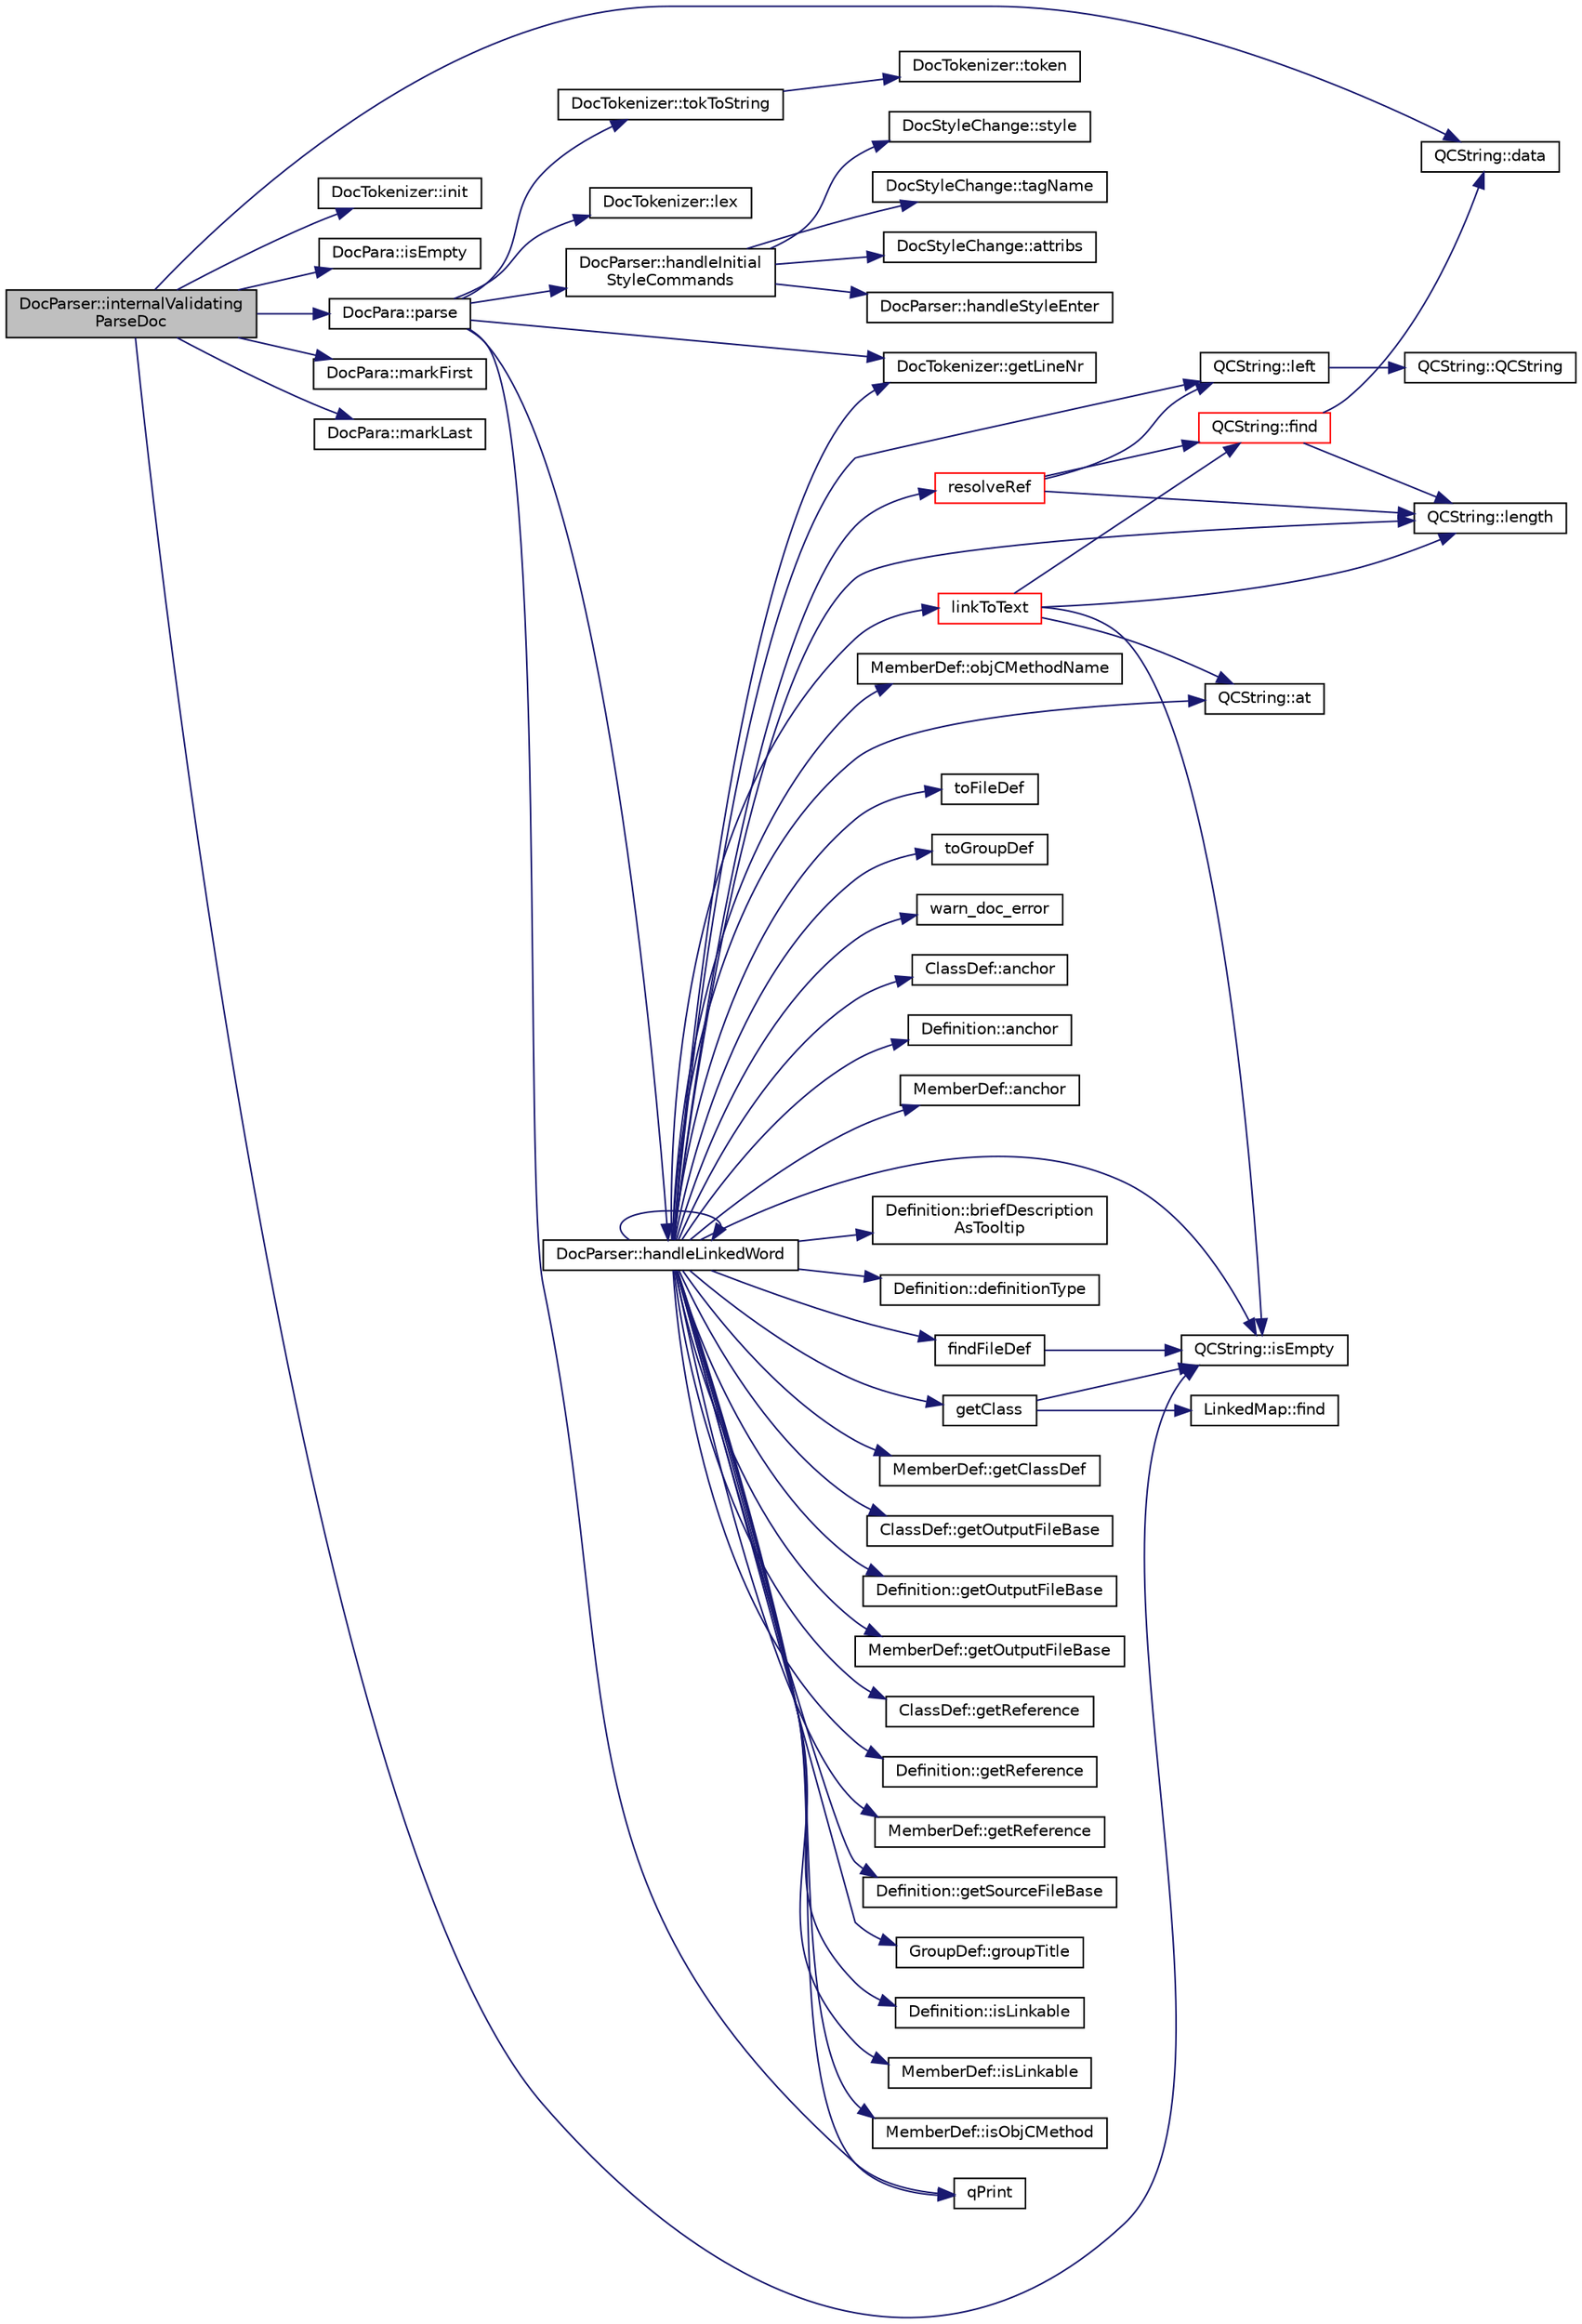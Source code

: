 digraph "DocParser::internalValidatingParseDoc"
{
 // LATEX_PDF_SIZE
  edge [fontname="Helvetica",fontsize="10",labelfontname="Helvetica",labelfontsize="10"];
  node [fontname="Helvetica",fontsize="10",shape=record];
  rankdir="LR";
  Node1 [label="DocParser::internalValidating\lParseDoc",height=0.2,width=0.4,color="black", fillcolor="grey75", style="filled", fontcolor="black",tooltip=" "];
  Node1 -> Node2 [color="midnightblue",fontsize="10",style="solid"];
  Node2 [label="QCString::data",height=0.2,width=0.4,color="black", fillcolor="white", style="filled",URL="$classQCString.html#ac3aa3ac1a1c36d3305eba22a2eb0d098",tooltip=" "];
  Node1 -> Node3 [color="midnightblue",fontsize="10",style="solid"];
  Node3 [label="DocTokenizer::init",height=0.2,width=0.4,color="black", fillcolor="white", style="filled",URL="$classDocTokenizer.html#af12e04557e3425c3af6534c25b16e583",tooltip=" "];
  Node1 -> Node4 [color="midnightblue",fontsize="10",style="solid"];
  Node4 [label="DocPara::isEmpty",height=0.2,width=0.4,color="black", fillcolor="white", style="filled",URL="$classDocPara.html#a004ec58b69c71d43ebf4424b04dc5779",tooltip=" "];
  Node1 -> Node5 [color="midnightblue",fontsize="10",style="solid"];
  Node5 [label="QCString::isEmpty",height=0.2,width=0.4,color="black", fillcolor="white", style="filled",URL="$classQCString.html#a621c4090d69ad7d05ef8e5234376c3d8",tooltip=" "];
  Node1 -> Node6 [color="midnightblue",fontsize="10",style="solid"];
  Node6 [label="DocPara::markFirst",height=0.2,width=0.4,color="black", fillcolor="white", style="filled",URL="$classDocPara.html#a849868e81af1e2ae0da511fa3e5a91b8",tooltip=" "];
  Node1 -> Node7 [color="midnightblue",fontsize="10",style="solid"];
  Node7 [label="DocPara::markLast",height=0.2,width=0.4,color="black", fillcolor="white", style="filled",URL="$classDocPara.html#a569bc5841973bac45491c977814f62e0",tooltip=" "];
  Node1 -> Node8 [color="midnightblue",fontsize="10",style="solid"];
  Node8 [label="DocPara::parse",height=0.2,width=0.4,color="black", fillcolor="white", style="filled",URL="$classDocPara.html#afbe48d84c35630599a17f907df4f9804",tooltip=" "];
  Node8 -> Node9 [color="midnightblue",fontsize="10",style="solid"];
  Node9 [label="DocTokenizer::getLineNr",height=0.2,width=0.4,color="black", fillcolor="white", style="filled",URL="$classDocTokenizer.html#ae5366d3fa4095f81903bcc38ca7c88c7",tooltip=" "];
  Node8 -> Node10 [color="midnightblue",fontsize="10",style="solid"];
  Node10 [label="DocParser::handleInitial\lStyleCommands",height=0.2,width=0.4,color="black", fillcolor="white", style="filled",URL="$classDocParser.html#a392a4d61cb24b52e2affe9926be81639",tooltip=" "];
  Node10 -> Node11 [color="midnightblue",fontsize="10",style="solid"];
  Node11 [label="DocStyleChange::attribs",height=0.2,width=0.4,color="black", fillcolor="white", style="filled",URL="$classDocStyleChange.html#a3c0ac63aee1132f4dbe442366444c99c",tooltip=" "];
  Node10 -> Node12 [color="midnightblue",fontsize="10",style="solid"];
  Node12 [label="DocParser::handleStyleEnter",height=0.2,width=0.4,color="black", fillcolor="white", style="filled",URL="$classDocParser.html#a7b663393eae9130007dfab3a61502549",tooltip=" "];
  Node10 -> Node13 [color="midnightblue",fontsize="10",style="solid"];
  Node13 [label="DocStyleChange::style",height=0.2,width=0.4,color="black", fillcolor="white", style="filled",URL="$classDocStyleChange.html#a56d079390f264e34af453a015bd2e2c9",tooltip=" "];
  Node10 -> Node14 [color="midnightblue",fontsize="10",style="solid"];
  Node14 [label="DocStyleChange::tagName",height=0.2,width=0.4,color="black", fillcolor="white", style="filled",URL="$classDocStyleChange.html#a44ca0ca006829c1ca5d0fb87cb699a84",tooltip=" "];
  Node8 -> Node15 [color="midnightblue",fontsize="10",style="solid"];
  Node15 [label="DocParser::handleLinkedWord",height=0.2,width=0.4,color="black", fillcolor="white", style="filled",URL="$classDocParser.html#a60b3baefbabda53a90974008bd7cfab9",tooltip=" "];
  Node15 -> Node16 [color="midnightblue",fontsize="10",style="solid"];
  Node16 [label="ClassDef::anchor",height=0.2,width=0.4,color="black", fillcolor="white", style="filled",URL="$classClassDef.html#a7016b59e40eefbd4e9a1cc6fa43e0bff",tooltip=" "];
  Node15 -> Node17 [color="midnightblue",fontsize="10",style="solid"];
  Node17 [label="Definition::anchor",height=0.2,width=0.4,color="black", fillcolor="white", style="filled",URL="$classDefinition.html#a56e91f9b76f41208a22cfb2336871604",tooltip=" "];
  Node15 -> Node18 [color="midnightblue",fontsize="10",style="solid"];
  Node18 [label="MemberDef::anchor",height=0.2,width=0.4,color="black", fillcolor="white", style="filled",URL="$classMemberDef.html#a170c6221384447f7e2e9f5a529efef40",tooltip=" "];
  Node15 -> Node19 [color="midnightblue",fontsize="10",style="solid"];
  Node19 [label="QCString::at",height=0.2,width=0.4,color="black", fillcolor="white", style="filled",URL="$classQCString.html#a4c8be5d062cc14919b53ff0a3c8f9a4f",tooltip=" "];
  Node15 -> Node20 [color="midnightblue",fontsize="10",style="solid"];
  Node20 [label="Definition::briefDescription\lAsTooltip",height=0.2,width=0.4,color="black", fillcolor="white", style="filled",URL="$classDefinition.html#a5915353219702c6ea73cc1476bda793a",tooltip=" "];
  Node15 -> Node21 [color="midnightblue",fontsize="10",style="solid"];
  Node21 [label="Definition::definitionType",height=0.2,width=0.4,color="black", fillcolor="white", style="filled",URL="$classDefinition.html#a526c39074637d4b17a3f67df56d961ff",tooltip=" "];
  Node15 -> Node22 [color="midnightblue",fontsize="10",style="solid"];
  Node22 [label="findFileDef",height=0.2,width=0.4,color="black", fillcolor="white", style="filled",URL="$util_8cpp.html#af891990268daeb8713d18d154b84ffdb",tooltip=" "];
  Node22 -> Node5 [color="midnightblue",fontsize="10",style="solid"];
  Node15 -> Node23 [color="midnightblue",fontsize="10",style="solid"];
  Node23 [label="getClass",height=0.2,width=0.4,color="black", fillcolor="white", style="filled",URL="$classdef_8cpp.html#a9682735bd2cf0656eaa944f8b3e364a2",tooltip=" "];
  Node23 -> Node24 [color="midnightblue",fontsize="10",style="solid"];
  Node24 [label="LinkedMap::find",height=0.2,width=0.4,color="black", fillcolor="white", style="filled",URL="$classLinkedMap.html#ad7659775b7de962b4fe0921456baf4f4",tooltip=" "];
  Node23 -> Node5 [color="midnightblue",fontsize="10",style="solid"];
  Node15 -> Node25 [color="midnightblue",fontsize="10",style="solid"];
  Node25 [label="MemberDef::getClassDef",height=0.2,width=0.4,color="black", fillcolor="white", style="filled",URL="$classMemberDef.html#a33ff70edee6691aacaeecf40a1146995",tooltip=" "];
  Node15 -> Node9 [color="midnightblue",fontsize="10",style="solid"];
  Node15 -> Node26 [color="midnightblue",fontsize="10",style="solid"];
  Node26 [label="ClassDef::getOutputFileBase",height=0.2,width=0.4,color="black", fillcolor="white", style="filled",URL="$classClassDef.html#a12a8f241e90a0cb0bdf19c27bf2025b0",tooltip=" "];
  Node15 -> Node27 [color="midnightblue",fontsize="10",style="solid"];
  Node27 [label="Definition::getOutputFileBase",height=0.2,width=0.4,color="black", fillcolor="white", style="filled",URL="$classDefinition.html#acabecdc6bfda2015811eed5f3436322d",tooltip=" "];
  Node15 -> Node28 [color="midnightblue",fontsize="10",style="solid"];
  Node28 [label="MemberDef::getOutputFileBase",height=0.2,width=0.4,color="black", fillcolor="white", style="filled",URL="$classMemberDef.html#a1691f8cc2d90978d091a7d7aae11dd8d",tooltip=" "];
  Node15 -> Node29 [color="midnightblue",fontsize="10",style="solid"];
  Node29 [label="ClassDef::getReference",height=0.2,width=0.4,color="black", fillcolor="white", style="filled",URL="$classClassDef.html#a5ca8b91f73e7989abdceb8958dcb0b59",tooltip=" "];
  Node15 -> Node30 [color="midnightblue",fontsize="10",style="solid"];
  Node30 [label="Definition::getReference",height=0.2,width=0.4,color="black", fillcolor="white", style="filled",URL="$classDefinition.html#aab5f8631606d43a73f371833eb6425ee",tooltip=" "];
  Node15 -> Node31 [color="midnightblue",fontsize="10",style="solid"];
  Node31 [label="MemberDef::getReference",height=0.2,width=0.4,color="black", fillcolor="white", style="filled",URL="$classMemberDef.html#a1fa921f95581774af1de1a29fb24a0c8",tooltip=" "];
  Node15 -> Node32 [color="midnightblue",fontsize="10",style="solid"];
  Node32 [label="Definition::getSourceFileBase",height=0.2,width=0.4,color="black", fillcolor="white", style="filled",URL="$classDefinition.html#ab7ecf3e26ca026ed20af225f332e5fe7",tooltip=" "];
  Node15 -> Node33 [color="midnightblue",fontsize="10",style="solid"];
  Node33 [label="GroupDef::groupTitle",height=0.2,width=0.4,color="black", fillcolor="white", style="filled",URL="$classGroupDef.html#a2caedefd187d92eb8c4afe01d403456e",tooltip=" "];
  Node15 -> Node15 [color="midnightblue",fontsize="10",style="solid"];
  Node15 -> Node5 [color="midnightblue",fontsize="10",style="solid"];
  Node15 -> Node34 [color="midnightblue",fontsize="10",style="solid"];
  Node34 [label="Definition::isLinkable",height=0.2,width=0.4,color="black", fillcolor="white", style="filled",URL="$classDefinition.html#a4002fd79c2d4dcf667c37c83d4214deb",tooltip=" "];
  Node15 -> Node35 [color="midnightblue",fontsize="10",style="solid"];
  Node35 [label="MemberDef::isLinkable",height=0.2,width=0.4,color="black", fillcolor="white", style="filled",URL="$classMemberDef.html#aa0a9d4db2b1fbdd5c728f4b2e4c2694d",tooltip=" "];
  Node15 -> Node36 [color="midnightblue",fontsize="10",style="solid"];
  Node36 [label="MemberDef::isObjCMethod",height=0.2,width=0.4,color="black", fillcolor="white", style="filled",URL="$classMemberDef.html#a146e2a27f8eee953b076a03e42ecf2b4",tooltip=" "];
  Node15 -> Node37 [color="midnightblue",fontsize="10",style="solid"];
  Node37 [label="QCString::left",height=0.2,width=0.4,color="black", fillcolor="white", style="filled",URL="$classQCString.html#aecf8b66312c4e97333219cc344c11a4f",tooltip=" "];
  Node37 -> Node38 [color="midnightblue",fontsize="10",style="solid"];
  Node38 [label="QCString::QCString",height=0.2,width=0.4,color="black", fillcolor="white", style="filled",URL="$classQCString.html#ad691e1087cc03e14e00d1147ae0ecab7",tooltip=" "];
  Node15 -> Node39 [color="midnightblue",fontsize="10",style="solid"];
  Node39 [label="QCString::length",height=0.2,width=0.4,color="black", fillcolor="white", style="filled",URL="$classQCString.html#ac52596733e9110b778019946d73fb268",tooltip=" "];
  Node15 -> Node40 [color="midnightblue",fontsize="10",style="solid"];
  Node40 [label="linkToText",height=0.2,width=0.4,color="red", fillcolor="white", style="filled",URL="$util_8cpp.html#a1193619fc22f8093dc4096b092165b96",tooltip=" "];
  Node40 -> Node19 [color="midnightblue",fontsize="10",style="solid"];
  Node40 -> Node41 [color="midnightblue",fontsize="10",style="solid"];
  Node41 [label="QCString::find",height=0.2,width=0.4,color="red", fillcolor="white", style="filled",URL="$classQCString.html#a0182ece6b76dad6475dafb53e2faaf10",tooltip=" "];
  Node41 -> Node2 [color="midnightblue",fontsize="10",style="solid"];
  Node41 -> Node39 [color="midnightblue",fontsize="10",style="solid"];
  Node40 -> Node5 [color="midnightblue",fontsize="10",style="solid"];
  Node40 -> Node39 [color="midnightblue",fontsize="10",style="solid"];
  Node15 -> Node48 [color="midnightblue",fontsize="10",style="solid"];
  Node48 [label="MemberDef::objCMethodName",height=0.2,width=0.4,color="black", fillcolor="white", style="filled",URL="$classMemberDef.html#aa7228a0cbd28108dfab580c17d3f2751",tooltip=" "];
  Node15 -> Node49 [color="midnightblue",fontsize="10",style="solid"];
  Node49 [label="qPrint",height=0.2,width=0.4,color="black", fillcolor="white", style="filled",URL="$qcstring_8h.html#a9851ebb5ae2f65b4d2b1d08421edbfd2",tooltip=" "];
  Node15 -> Node50 [color="midnightblue",fontsize="10",style="solid"];
  Node50 [label="resolveRef",height=0.2,width=0.4,color="red", fillcolor="white", style="filled",URL="$util_8cpp.html#a6aee1ec15ba34cf7ffde95867eaa59a3",tooltip=" "];
  Node50 -> Node41 [color="midnightblue",fontsize="10",style="solid"];
  Node50 -> Node37 [color="midnightblue",fontsize="10",style="solid"];
  Node50 -> Node39 [color="midnightblue",fontsize="10",style="solid"];
  Node15 -> Node55 [color="midnightblue",fontsize="10",style="solid"];
  Node55 [label="toFileDef",height=0.2,width=0.4,color="black", fillcolor="white", style="filled",URL="$filedef_8cpp.html#a4114c484f3ccea1048608b9caa9f51de",tooltip=" "];
  Node15 -> Node56 [color="midnightblue",fontsize="10",style="solid"];
  Node56 [label="toGroupDef",height=0.2,width=0.4,color="black", fillcolor="white", style="filled",URL="$groupdef_8cpp.html#a81b6ac5e79beed572376b9aebfa96da5",tooltip=" "];
  Node15 -> Node57 [color="midnightblue",fontsize="10",style="solid"];
  Node57 [label="warn_doc_error",height=0.2,width=0.4,color="black", fillcolor="white", style="filled",URL="$message_8cpp.html#a64240af0f75c8052d6bb3a4d1c684936",tooltip=" "];
  Node8 -> Node58 [color="midnightblue",fontsize="10",style="solid"];
  Node58 [label="DocTokenizer::lex",height=0.2,width=0.4,color="black", fillcolor="white", style="filled",URL="$classDocTokenizer.html#a8986c06e98f6abf4c375fc8a3629a3b8",tooltip=" "];
  Node8 -> Node49 [color="midnightblue",fontsize="10",style="solid"];
  Node8 -> Node59 [color="midnightblue",fontsize="10",style="solid"];
  Node59 [label="DocTokenizer::tokToString",height=0.2,width=0.4,color="black", fillcolor="white", style="filled",URL="$classDocTokenizer.html#a37658bdc27c38125a5adc9e3278df7a4",tooltip=" "];
  Node59 -> Node60 [color="midnightblue",fontsize="10",style="solid"];
  Node60 [label="DocTokenizer::token",height=0.2,width=0.4,color="black", fillcolor="white", style="filled",URL="$classDocTokenizer.html#a060403865cc48ca7f55af46d8272282c",tooltip=" "];
}
